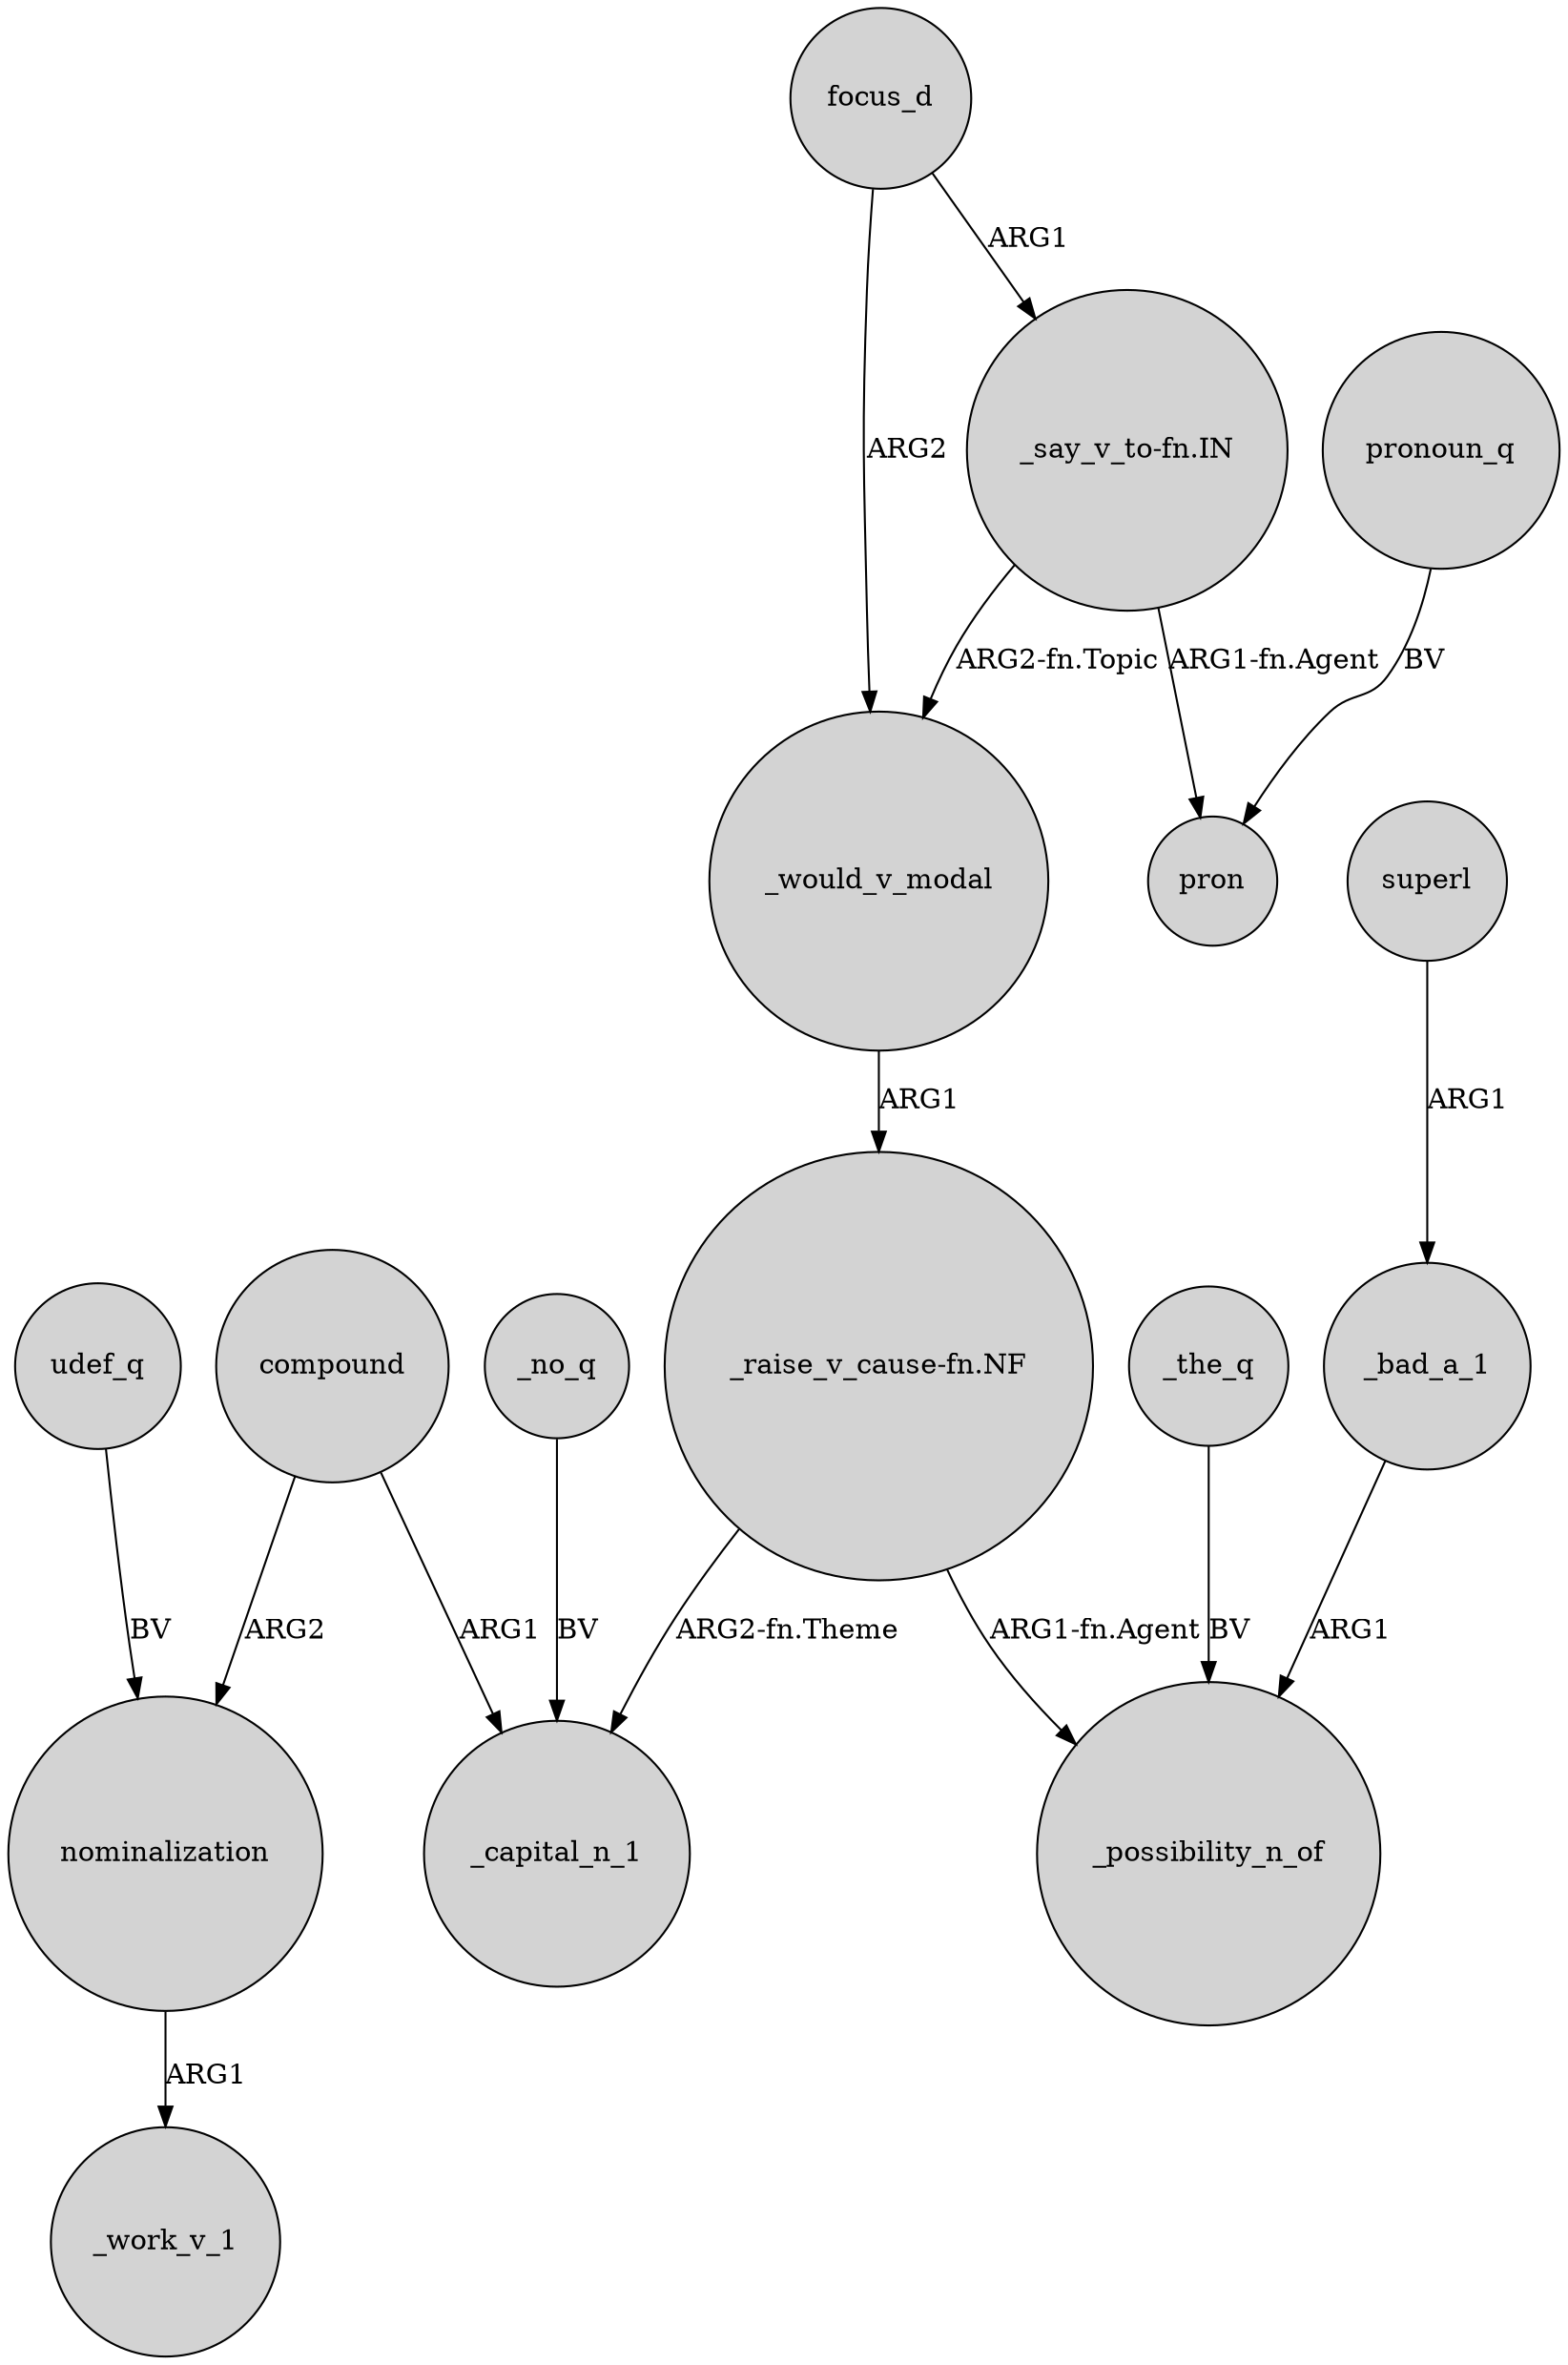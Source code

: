 digraph {
	node [shape=circle style=filled]
	"_raise_v_cause-fn.NF" -> _capital_n_1 [label="ARG2-fn.Theme"]
	_the_q -> _possibility_n_of [label=BV]
	"_raise_v_cause-fn.NF" -> _possibility_n_of [label="ARG1-fn.Agent"]
	"_say_v_to-fn.IN" -> _would_v_modal [label="ARG2-fn.Topic"]
	focus_d -> _would_v_modal [label=ARG2]
	nominalization -> _work_v_1 [label=ARG1]
	_would_v_modal -> "_raise_v_cause-fn.NF" [label=ARG1]
	compound -> nominalization [label=ARG2]
	superl -> _bad_a_1 [label=ARG1]
	_no_q -> _capital_n_1 [label=BV]
	compound -> _capital_n_1 [label=ARG1]
	_bad_a_1 -> _possibility_n_of [label=ARG1]
	udef_q -> nominalization [label=BV]
	focus_d -> "_say_v_to-fn.IN" [label=ARG1]
	"_say_v_to-fn.IN" -> pron [label="ARG1-fn.Agent"]
	pronoun_q -> pron [label=BV]
}
